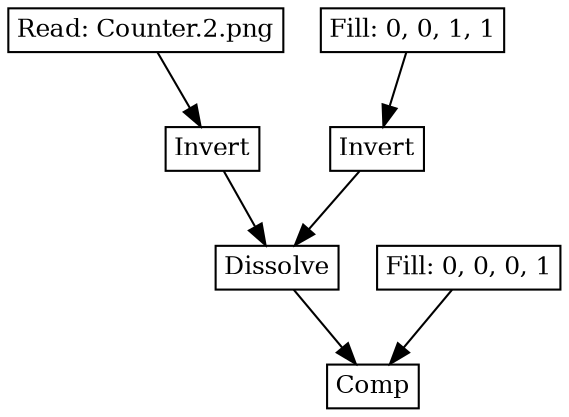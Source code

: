 digraph Transition2 {
    node [shape=box, fontsize=12, margin=0.05, width=0, height=0];
    Comp_2198512534800 [label="Comp"]
    Dissolve_2198694435648 -> Comp_2198512534800
    Dissolve_2198694435648 [label="Dissolve"]
    Invert_2198612175136 -> Dissolve_2198694435648
    Invert_2198612175136 [label="Invert"]
    SequenceRead_2198694381632 -> Invert_2198612175136
    SequenceRead_2198694381632 [label="Read: Counter.2.png"]
    Invert_2198612185696 -> Dissolve_2198694435648
    Invert_2198612185696 [label="Invert"]
    Fill_2198512578320 -> Invert_2198612185696
    Fill_2198512578320 [label="Fill: 0, 0, 1, 1"]
    Fill_2198545780528 -> Comp_2198512534800
    Fill_2198545780528 [label="Fill: 0, 0, 0, 1"]
}
